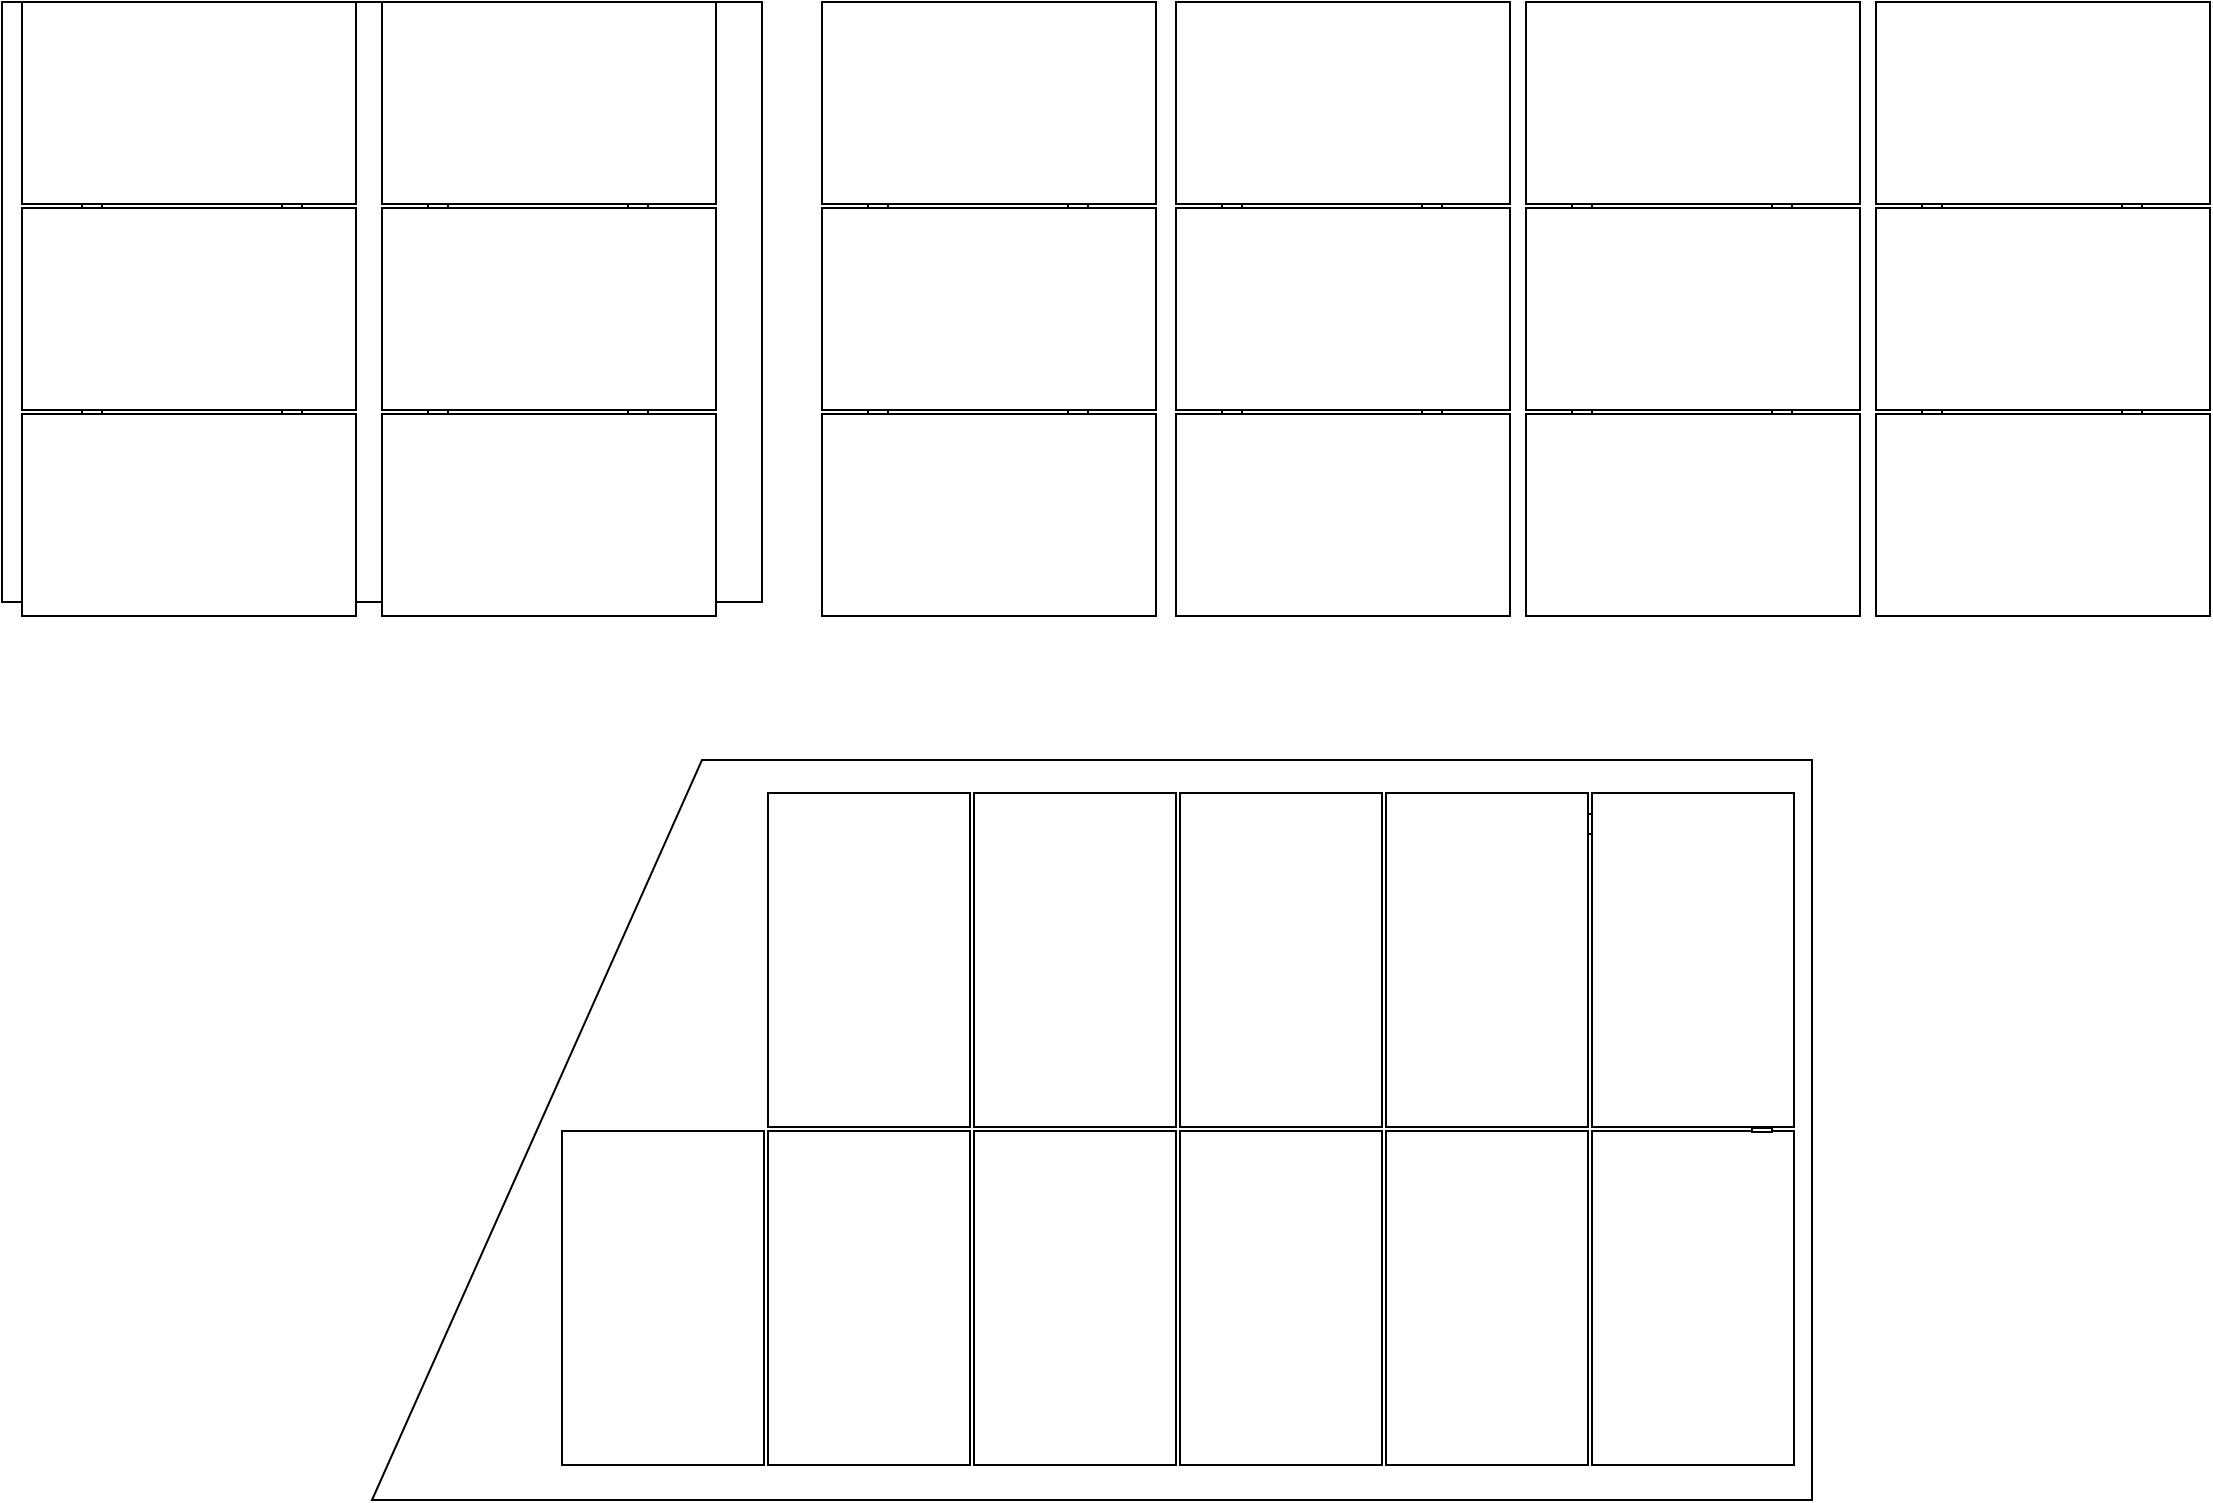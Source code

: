 <mxfile version="21.6.2" type="github">
  <diagram name="Seite-1" id="u-YqdmLqCyHfSkSiaF1u">
    <mxGraphModel dx="2349" dy="864" grid="1" gridSize="10" guides="1" tooltips="1" connect="1" arrows="1" fold="1" page="1" pageScale="1" pageWidth="1169" pageHeight="827" math="0" shadow="0">
      <root>
        <mxCell id="0" />
        <mxCell id="1" parent="0" />
        <mxCell id="8ivkcWKf1bzdHJcJOXwN-1" value="" style="rounded=0;whiteSpace=wrap;html=1;" parent="1" vertex="1">
          <mxGeometry x="40" y="40" width="380" height="300" as="geometry" />
        </mxCell>
        <mxCell id="8ivkcWKf1bzdHJcJOXwN-2" value="" style="rounded=0;whiteSpace=wrap;html=1;strokeColor=default;fillColor=default;gradientColor=none;perimeterSpacing=0;" parent="1" vertex="1">
          <mxGeometry x="50" y="40" width="167" height="101" as="geometry" />
        </mxCell>
        <mxCell id="8ivkcWKf1bzdHJcJOXwN-3" value="" style="rounded=0;whiteSpace=wrap;html=1;strokeColor=default;fillColor=default;gradientColor=none;perimeterSpacing=0;" parent="1" vertex="1">
          <mxGeometry x="230" y="40" width="167" height="101" as="geometry" />
        </mxCell>
        <mxCell id="8ivkcWKf1bzdHJcJOXwN-4" value="" style="rounded=0;whiteSpace=wrap;html=1;strokeColor=default;fillColor=default;gradientColor=none;perimeterSpacing=0;" parent="1" vertex="1">
          <mxGeometry x="230" y="143" width="167" height="101" as="geometry" />
        </mxCell>
        <mxCell id="8ivkcWKf1bzdHJcJOXwN-5" value="" style="rounded=0;whiteSpace=wrap;html=1;strokeColor=default;fillColor=default;gradientColor=none;perimeterSpacing=0;" parent="1" vertex="1">
          <mxGeometry x="50" y="143" width="167" height="101" as="geometry" />
        </mxCell>
        <mxCell id="8ivkcWKf1bzdHJcJOXwN-6" value="" style="rounded=0;whiteSpace=wrap;html=1;strokeColor=default;fillColor=default;gradientColor=none;perimeterSpacing=0;" parent="1" vertex="1">
          <mxGeometry x="50" y="246" width="167" height="101" as="geometry" />
        </mxCell>
        <mxCell id="8ivkcWKf1bzdHJcJOXwN-8" value="" style="rounded=0;whiteSpace=wrap;html=1;strokeColor=default;fillColor=default;gradientColor=none;perimeterSpacing=0;" parent="1" vertex="1">
          <mxGeometry x="230" y="246" width="167" height="101" as="geometry" />
        </mxCell>
        <mxCell id="8ivkcWKf1bzdHJcJOXwN-10" value="" style="rounded=0;whiteSpace=wrap;html=1;" parent="1" vertex="1">
          <mxGeometry x="80" y="141" width="10" height="2" as="geometry" />
        </mxCell>
        <mxCell id="8ivkcWKf1bzdHJcJOXwN-11" value="" style="rounded=0;whiteSpace=wrap;html=1;" parent="1" vertex="1">
          <mxGeometry x="180" y="141" width="10" height="2" as="geometry" />
        </mxCell>
        <mxCell id="8ivkcWKf1bzdHJcJOXwN-12" value="" style="rounded=0;whiteSpace=wrap;html=1;" parent="1" vertex="1">
          <mxGeometry x="80" y="244" width="10" height="2" as="geometry" />
        </mxCell>
        <mxCell id="8ivkcWKf1bzdHJcJOXwN-13" value="" style="rounded=0;whiteSpace=wrap;html=1;" parent="1" vertex="1">
          <mxGeometry x="180" y="244" width="10" height="2" as="geometry" />
        </mxCell>
        <mxCell id="8ivkcWKf1bzdHJcJOXwN-14" value="" style="rounded=0;whiteSpace=wrap;html=1;" parent="1" vertex="1">
          <mxGeometry x="253" y="141" width="10" height="2" as="geometry" />
        </mxCell>
        <mxCell id="8ivkcWKf1bzdHJcJOXwN-15" value="" style="rounded=0;whiteSpace=wrap;html=1;" parent="1" vertex="1">
          <mxGeometry x="353" y="141" width="10" height="2" as="geometry" />
        </mxCell>
        <mxCell id="8ivkcWKf1bzdHJcJOXwN-16" value="" style="rounded=0;whiteSpace=wrap;html=1;" parent="1" vertex="1">
          <mxGeometry x="253" y="244" width="10" height="2" as="geometry" />
        </mxCell>
        <mxCell id="8ivkcWKf1bzdHJcJOXwN-17" value="" style="rounded=0;whiteSpace=wrap;html=1;" parent="1" vertex="1">
          <mxGeometry x="353" y="244" width="10" height="2" as="geometry" />
        </mxCell>
        <mxCell id="OTq30tLeoBPAQEDGAb5Y-8" value="" style="shape=manualInput;whiteSpace=wrap;html=1;size=165;rotation=90;flipV=1;" parent="1" vertex="1">
          <mxGeometry x="400" y="244" width="370" height="720" as="geometry" />
        </mxCell>
        <mxCell id="OTq30tLeoBPAQEDGAb5Y-11" value="" style="rounded=0;whiteSpace=wrap;html=1;strokeColor=default;fillColor=default;gradientColor=none;perimeterSpacing=0;" parent="1" vertex="1">
          <mxGeometry x="977" y="40" width="167" height="101" as="geometry" />
        </mxCell>
        <mxCell id="OTq30tLeoBPAQEDGAb5Y-12" value="" style="rounded=0;whiteSpace=wrap;html=1;strokeColor=default;fillColor=default;gradientColor=none;perimeterSpacing=0;" parent="1" vertex="1">
          <mxGeometry x="977" y="143" width="167" height="101" as="geometry" />
        </mxCell>
        <mxCell id="OTq30tLeoBPAQEDGAb5Y-13" value="" style="rounded=0;whiteSpace=wrap;html=1;strokeColor=default;fillColor=default;gradientColor=none;perimeterSpacing=0;" parent="1" vertex="1">
          <mxGeometry x="977" y="246" width="167" height="101" as="geometry" />
        </mxCell>
        <mxCell id="OTq30tLeoBPAQEDGAb5Y-14" value="" style="rounded=0;whiteSpace=wrap;html=1;" parent="1" vertex="1">
          <mxGeometry x="1000" y="141" width="10" height="2" as="geometry" />
        </mxCell>
        <mxCell id="OTq30tLeoBPAQEDGAb5Y-15" value="" style="rounded=0;whiteSpace=wrap;html=1;" parent="1" vertex="1">
          <mxGeometry x="1100" y="141" width="10" height="2" as="geometry" />
        </mxCell>
        <mxCell id="OTq30tLeoBPAQEDGAb5Y-16" value="" style="rounded=0;whiteSpace=wrap;html=1;" parent="1" vertex="1">
          <mxGeometry x="1000" y="244" width="10" height="2" as="geometry" />
        </mxCell>
        <mxCell id="OTq30tLeoBPAQEDGAb5Y-17" value="" style="rounded=0;whiteSpace=wrap;html=1;" parent="1" vertex="1">
          <mxGeometry x="1100" y="244" width="10" height="2" as="geometry" />
        </mxCell>
        <mxCell id="OTq30tLeoBPAQEDGAb5Y-18" value="" style="rounded=0;whiteSpace=wrap;html=1;strokeColor=default;fillColor=default;gradientColor=none;perimeterSpacing=0;" parent="1" vertex="1">
          <mxGeometry x="802" y="40" width="167" height="101" as="geometry" />
        </mxCell>
        <mxCell id="OTq30tLeoBPAQEDGAb5Y-19" value="" style="rounded=0;whiteSpace=wrap;html=1;strokeColor=default;fillColor=default;gradientColor=none;perimeterSpacing=0;" parent="1" vertex="1">
          <mxGeometry x="802" y="143" width="167" height="101" as="geometry" />
        </mxCell>
        <mxCell id="OTq30tLeoBPAQEDGAb5Y-20" value="" style="rounded=0;whiteSpace=wrap;html=1;strokeColor=default;fillColor=default;gradientColor=none;perimeterSpacing=0;" parent="1" vertex="1">
          <mxGeometry x="802" y="246" width="167" height="101" as="geometry" />
        </mxCell>
        <mxCell id="OTq30tLeoBPAQEDGAb5Y-21" value="" style="rounded=0;whiteSpace=wrap;html=1;" parent="1" vertex="1">
          <mxGeometry x="825" y="141" width="10" height="2" as="geometry" />
        </mxCell>
        <mxCell id="OTq30tLeoBPAQEDGAb5Y-22" value="" style="rounded=0;whiteSpace=wrap;html=1;" parent="1" vertex="1">
          <mxGeometry x="925" y="141" width="10" height="2" as="geometry" />
        </mxCell>
        <mxCell id="OTq30tLeoBPAQEDGAb5Y-23" value="" style="rounded=0;whiteSpace=wrap;html=1;" parent="1" vertex="1">
          <mxGeometry x="825" y="244" width="10" height="2" as="geometry" />
        </mxCell>
        <mxCell id="OTq30tLeoBPAQEDGAb5Y-24" value="" style="rounded=0;whiteSpace=wrap;html=1;" parent="1" vertex="1">
          <mxGeometry x="925" y="244" width="10" height="2" as="geometry" />
        </mxCell>
        <mxCell id="OTq30tLeoBPAQEDGAb5Y-25" value="" style="rounded=0;whiteSpace=wrap;html=1;strokeColor=default;fillColor=default;gradientColor=none;perimeterSpacing=0;" parent="1" vertex="1">
          <mxGeometry x="627" y="40" width="167" height="101" as="geometry" />
        </mxCell>
        <mxCell id="OTq30tLeoBPAQEDGAb5Y-26" value="" style="rounded=0;whiteSpace=wrap;html=1;strokeColor=default;fillColor=default;gradientColor=none;perimeterSpacing=0;" parent="1" vertex="1">
          <mxGeometry x="627" y="143" width="167" height="101" as="geometry" />
        </mxCell>
        <mxCell id="OTq30tLeoBPAQEDGAb5Y-27" value="" style="rounded=0;whiteSpace=wrap;html=1;strokeColor=default;fillColor=default;gradientColor=none;perimeterSpacing=0;" parent="1" vertex="1">
          <mxGeometry x="627" y="246" width="167" height="101" as="geometry" />
        </mxCell>
        <mxCell id="OTq30tLeoBPAQEDGAb5Y-28" value="" style="rounded=0;whiteSpace=wrap;html=1;" parent="1" vertex="1">
          <mxGeometry x="650" y="141" width="10" height="2" as="geometry" />
        </mxCell>
        <mxCell id="OTq30tLeoBPAQEDGAb5Y-29" value="" style="rounded=0;whiteSpace=wrap;html=1;" parent="1" vertex="1">
          <mxGeometry x="750" y="141" width="10" height="2" as="geometry" />
        </mxCell>
        <mxCell id="OTq30tLeoBPAQEDGAb5Y-30" value="" style="rounded=0;whiteSpace=wrap;html=1;" parent="1" vertex="1">
          <mxGeometry x="650" y="244" width="10" height="2" as="geometry" />
        </mxCell>
        <mxCell id="OTq30tLeoBPAQEDGAb5Y-31" value="" style="rounded=0;whiteSpace=wrap;html=1;" parent="1" vertex="1">
          <mxGeometry x="750" y="244" width="10" height="2" as="geometry" />
        </mxCell>
        <mxCell id="OTq30tLeoBPAQEDGAb5Y-32" value="" style="rounded=0;whiteSpace=wrap;html=1;strokeColor=default;fillColor=default;gradientColor=none;perimeterSpacing=0;" parent="1" vertex="1">
          <mxGeometry x="450" y="40" width="167" height="101" as="geometry" />
        </mxCell>
        <mxCell id="OTq30tLeoBPAQEDGAb5Y-33" value="" style="rounded=0;whiteSpace=wrap;html=1;strokeColor=default;fillColor=default;gradientColor=none;perimeterSpacing=0;" parent="1" vertex="1">
          <mxGeometry x="450" y="143" width="167" height="101" as="geometry" />
        </mxCell>
        <mxCell id="OTq30tLeoBPAQEDGAb5Y-34" value="" style="rounded=0;whiteSpace=wrap;html=1;strokeColor=default;fillColor=default;gradientColor=none;perimeterSpacing=0;" parent="1" vertex="1">
          <mxGeometry x="450" y="246" width="167" height="101" as="geometry" />
        </mxCell>
        <mxCell id="OTq30tLeoBPAQEDGAb5Y-35" value="" style="rounded=0;whiteSpace=wrap;html=1;" parent="1" vertex="1">
          <mxGeometry x="473" y="141" width="10" height="2" as="geometry" />
        </mxCell>
        <mxCell id="OTq30tLeoBPAQEDGAb5Y-36" value="" style="rounded=0;whiteSpace=wrap;html=1;" parent="1" vertex="1">
          <mxGeometry x="573" y="141" width="10" height="2" as="geometry" />
        </mxCell>
        <mxCell id="OTq30tLeoBPAQEDGAb5Y-37" value="" style="rounded=0;whiteSpace=wrap;html=1;" parent="1" vertex="1">
          <mxGeometry x="473" y="244" width="10" height="2" as="geometry" />
        </mxCell>
        <mxCell id="OTq30tLeoBPAQEDGAb5Y-38" value="" style="rounded=0;whiteSpace=wrap;html=1;" parent="1" vertex="1">
          <mxGeometry x="573" y="244" width="10" height="2" as="geometry" />
        </mxCell>
        <mxCell id="OTq30tLeoBPAQEDGAb5Y-39" value="" style="rounded=0;whiteSpace=wrap;html=1;strokeColor=default;fillColor=default;gradientColor=none;perimeterSpacing=0;rotation=90;" parent="1" vertex="1">
          <mxGeometry x="802" y="637.5" width="167" height="101" as="geometry" />
        </mxCell>
        <mxCell id="OTq30tLeoBPAQEDGAb5Y-40" value="" style="rounded=0;whiteSpace=wrap;html=1;strokeColor=default;fillColor=default;gradientColor=none;perimeterSpacing=0;rotation=90;" parent="1" vertex="1">
          <mxGeometry x="802" y="468.5" width="167" height="101" as="geometry" />
        </mxCell>
        <mxCell id="OTq30tLeoBPAQEDGAb5Y-41" value="" style="rounded=0;whiteSpace=wrap;html=1;strokeColor=default;fillColor=default;gradientColor=none;perimeterSpacing=0;rotation=90;" parent="1" vertex="1">
          <mxGeometry x="699" y="637.5" width="167" height="101" as="geometry" />
        </mxCell>
        <mxCell id="OTq30tLeoBPAQEDGAb5Y-42" value="" style="rounded=0;whiteSpace=wrap;html=1;strokeColor=default;fillColor=default;gradientColor=none;perimeterSpacing=0;rotation=90;" parent="1" vertex="1">
          <mxGeometry x="699" y="468.5" width="167" height="101" as="geometry" />
        </mxCell>
        <mxCell id="OTq30tLeoBPAQEDGAb5Y-43" value="" style="rounded=0;whiteSpace=wrap;html=1;strokeColor=default;fillColor=default;gradientColor=none;perimeterSpacing=0;rotation=90;" parent="1" vertex="1">
          <mxGeometry x="596" y="637.5" width="167" height="101" as="geometry" />
        </mxCell>
        <mxCell id="OTq30tLeoBPAQEDGAb5Y-44" value="" style="rounded=0;whiteSpace=wrap;html=1;strokeColor=default;fillColor=default;gradientColor=none;perimeterSpacing=0;rotation=90;" parent="1" vertex="1">
          <mxGeometry x="596" y="468.5" width="167" height="101" as="geometry" />
        </mxCell>
        <mxCell id="OTq30tLeoBPAQEDGAb5Y-45" value="" style="rounded=0;whiteSpace=wrap;html=1;strokeColor=default;fillColor=default;gradientColor=none;perimeterSpacing=0;rotation=90;" parent="1" vertex="1">
          <mxGeometry x="493" y="637.5" width="167" height="101" as="geometry" />
        </mxCell>
        <mxCell id="OTq30tLeoBPAQEDGAb5Y-46" value="" style="rounded=0;whiteSpace=wrap;html=1;strokeColor=default;fillColor=default;gradientColor=none;perimeterSpacing=0;rotation=90;" parent="1" vertex="1">
          <mxGeometry x="493" y="468.5" width="167" height="101" as="geometry" />
        </mxCell>
        <mxCell id="OTq30tLeoBPAQEDGAb5Y-47" value="" style="rounded=0;whiteSpace=wrap;html=1;strokeColor=default;fillColor=default;gradientColor=none;perimeterSpacing=0;rotation=90;" parent="1" vertex="1">
          <mxGeometry x="390" y="637.5" width="167" height="101" as="geometry" />
        </mxCell>
        <mxCell id="OTq30tLeoBPAQEDGAb5Y-48" value="" style="rounded=0;whiteSpace=wrap;html=1;strokeColor=default;fillColor=default;gradientColor=none;perimeterSpacing=0;rotation=90;" parent="1" vertex="1">
          <mxGeometry x="390" y="468.5" width="167" height="101" as="geometry" />
        </mxCell>
        <mxCell id="2jCN0nGERuDI4R31hwaW-1" value="" style="rounded=0;whiteSpace=wrap;html=1;rotation=90;" vertex="1" parent="1">
          <mxGeometry x="829" y="450" width="10" height="2" as="geometry" />
        </mxCell>
        <mxCell id="2jCN0nGERuDI4R31hwaW-2" value="" style="rounded=0;whiteSpace=wrap;html=1;rotation=0;" vertex="1" parent="1">
          <mxGeometry x="915" y="603" width="10" height="2" as="geometry" />
        </mxCell>
        <mxCell id="2jCN0nGERuDI4R31hwaW-3" value="" style="rounded=0;whiteSpace=wrap;html=1;strokeColor=default;fillColor=default;gradientColor=none;perimeterSpacing=0;rotation=90;" vertex="1" parent="1">
          <mxGeometry x="287" y="637.5" width="167" height="101" as="geometry" />
        </mxCell>
      </root>
    </mxGraphModel>
  </diagram>
</mxfile>
